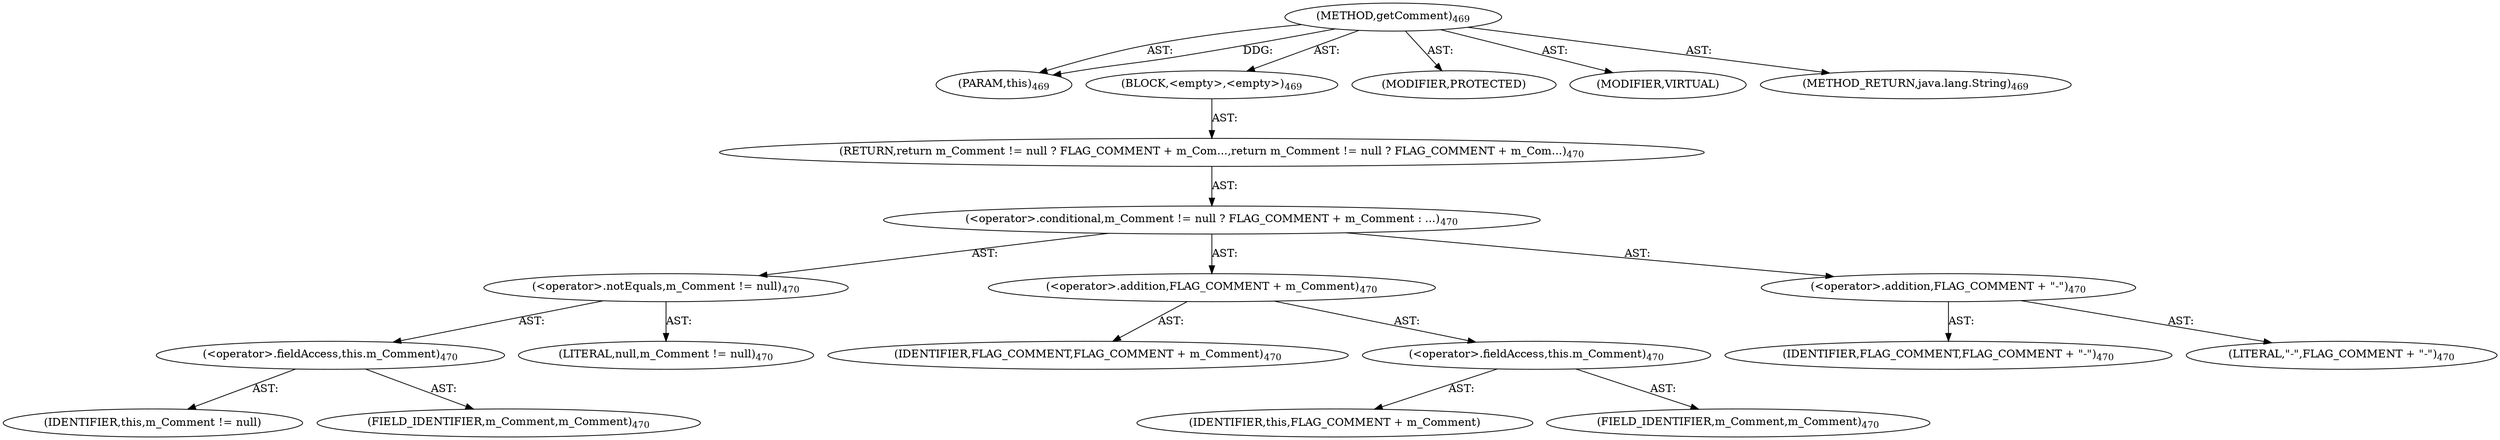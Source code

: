 digraph "getComment" {  
"111669149736" [label = <(METHOD,getComment)<SUB>469</SUB>> ]
"115964117063" [label = <(PARAM,this)<SUB>469</SUB>> ]
"25769803837" [label = <(BLOCK,&lt;empty&gt;,&lt;empty&gt;)<SUB>469</SUB>> ]
"146028888082" [label = <(RETURN,return m_Comment != null ? FLAG_COMMENT + m_Com...,return m_Comment != null ? FLAG_COMMENT + m_Com...)<SUB>470</SUB>> ]
"30064771244" [label = <(&lt;operator&gt;.conditional,m_Comment != null ? FLAG_COMMENT + m_Comment : ...)<SUB>470</SUB>> ]
"30064771245" [label = <(&lt;operator&gt;.notEquals,m_Comment != null)<SUB>470</SUB>> ]
"30064771246" [label = <(&lt;operator&gt;.fieldAccess,this.m_Comment)<SUB>470</SUB>> ]
"68719476897" [label = <(IDENTIFIER,this,m_Comment != null)> ]
"55834574905" [label = <(FIELD_IDENTIFIER,m_Comment,m_Comment)<SUB>470</SUB>> ]
"90194313248" [label = <(LITERAL,null,m_Comment != null)<SUB>470</SUB>> ]
"30064771247" [label = <(&lt;operator&gt;.addition,FLAG_COMMENT + m_Comment)<SUB>470</SUB>> ]
"68719476898" [label = <(IDENTIFIER,FLAG_COMMENT,FLAG_COMMENT + m_Comment)<SUB>470</SUB>> ]
"30064771248" [label = <(&lt;operator&gt;.fieldAccess,this.m_Comment)<SUB>470</SUB>> ]
"68719476899" [label = <(IDENTIFIER,this,FLAG_COMMENT + m_Comment)> ]
"55834574906" [label = <(FIELD_IDENTIFIER,m_Comment,m_Comment)<SUB>470</SUB>> ]
"30064771249" [label = <(&lt;operator&gt;.addition,FLAG_COMMENT + &quot;-&quot;)<SUB>470</SUB>> ]
"68719476900" [label = <(IDENTIFIER,FLAG_COMMENT,FLAG_COMMENT + &quot;-&quot;)<SUB>470</SUB>> ]
"90194313249" [label = <(LITERAL,&quot;-&quot;,FLAG_COMMENT + &quot;-&quot;)<SUB>470</SUB>> ]
"133143986282" [label = <(MODIFIER,PROTECTED)> ]
"133143986283" [label = <(MODIFIER,VIRTUAL)> ]
"128849018920" [label = <(METHOD_RETURN,java.lang.String)<SUB>469</SUB>> ]
  "111669149736" -> "115964117063"  [ label = "AST: "] 
  "111669149736" -> "25769803837"  [ label = "AST: "] 
  "111669149736" -> "133143986282"  [ label = "AST: "] 
  "111669149736" -> "133143986283"  [ label = "AST: "] 
  "111669149736" -> "128849018920"  [ label = "AST: "] 
  "25769803837" -> "146028888082"  [ label = "AST: "] 
  "146028888082" -> "30064771244"  [ label = "AST: "] 
  "30064771244" -> "30064771245"  [ label = "AST: "] 
  "30064771244" -> "30064771247"  [ label = "AST: "] 
  "30064771244" -> "30064771249"  [ label = "AST: "] 
  "30064771245" -> "30064771246"  [ label = "AST: "] 
  "30064771245" -> "90194313248"  [ label = "AST: "] 
  "30064771246" -> "68719476897"  [ label = "AST: "] 
  "30064771246" -> "55834574905"  [ label = "AST: "] 
  "30064771247" -> "68719476898"  [ label = "AST: "] 
  "30064771247" -> "30064771248"  [ label = "AST: "] 
  "30064771248" -> "68719476899"  [ label = "AST: "] 
  "30064771248" -> "55834574906"  [ label = "AST: "] 
  "30064771249" -> "68719476900"  [ label = "AST: "] 
  "30064771249" -> "90194313249"  [ label = "AST: "] 
  "111669149736" -> "115964117063"  [ label = "DDG: "] 
}
